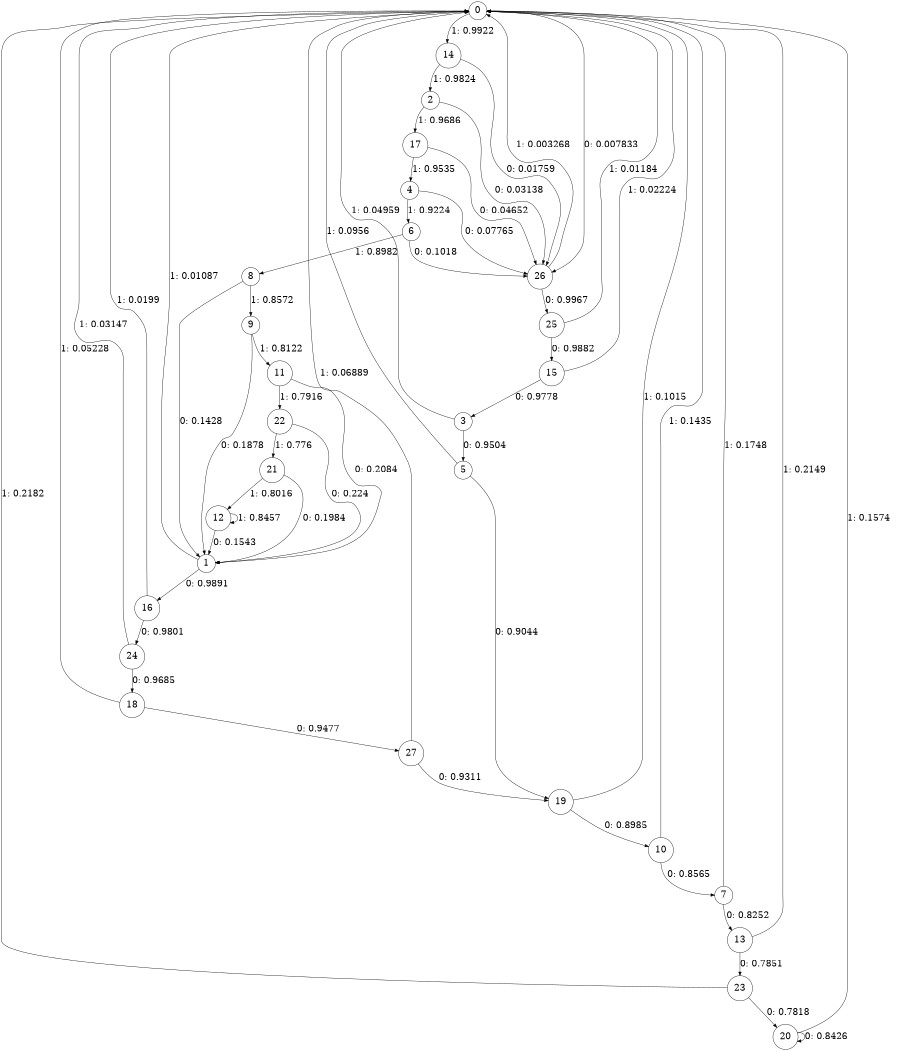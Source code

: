 digraph "ch3source_phase3_L15" {
size = "6,8.5";
ratio = "fill";
node [shape = circle];
node [fontsize = 24];
edge [fontsize = 24];
0 -> 26 [label = "0: 0.007833  "];
0 -> 14 [label = "1: 0.9922   "];
1 -> 16 [label = "0: 0.9891   "];
1 -> 0 [label = "1: 0.01087  "];
2 -> 26 [label = "0: 0.03138  "];
2 -> 17 [label = "1: 0.9686   "];
3 -> 5 [label = "0: 0.9504   "];
3 -> 0 [label = "1: 0.04959  "];
4 -> 26 [label = "0: 0.07765  "];
4 -> 6 [label = "1: 0.9224   "];
5 -> 19 [label = "0: 0.9044   "];
5 -> 0 [label = "1: 0.0956   "];
6 -> 26 [label = "0: 0.1018   "];
6 -> 8 [label = "1: 0.8982   "];
7 -> 13 [label = "0: 0.8252   "];
7 -> 0 [label = "1: 0.1748   "];
8 -> 1 [label = "0: 0.1428   "];
8 -> 9 [label = "1: 0.8572   "];
9 -> 1 [label = "0: 0.1878   "];
9 -> 11 [label = "1: 0.8122   "];
10 -> 7 [label = "0: 0.8565   "];
10 -> 0 [label = "1: 0.1435   "];
11 -> 1 [label = "0: 0.2084   "];
11 -> 22 [label = "1: 0.7916   "];
12 -> 1 [label = "0: 0.1543   "];
12 -> 12 [label = "1: 0.8457   "];
13 -> 23 [label = "0: 0.7851   "];
13 -> 0 [label = "1: 0.2149   "];
14 -> 26 [label = "0: 0.01759  "];
14 -> 2 [label = "1: 0.9824   "];
15 -> 3 [label = "0: 0.9778   "];
15 -> 0 [label = "1: 0.02224  "];
16 -> 24 [label = "0: 0.9801   "];
16 -> 0 [label = "1: 0.0199   "];
17 -> 26 [label = "0: 0.04652  "];
17 -> 4 [label = "1: 0.9535   "];
18 -> 27 [label = "0: 0.9477   "];
18 -> 0 [label = "1: 0.05228  "];
19 -> 10 [label = "0: 0.8985   "];
19 -> 0 [label = "1: 0.1015   "];
20 -> 20 [label = "0: 0.8426   "];
20 -> 0 [label = "1: 0.1574   "];
21 -> 1 [label = "0: 0.1984   "];
21 -> 12 [label = "1: 0.8016   "];
22 -> 1 [label = "0: 0.224    "];
22 -> 21 [label = "1: 0.776    "];
23 -> 20 [label = "0: 0.7818   "];
23 -> 0 [label = "1: 0.2182   "];
24 -> 18 [label = "0: 0.9685   "];
24 -> 0 [label = "1: 0.03147  "];
25 -> 15 [label = "0: 0.9882   "];
25 -> 0 [label = "1: 0.01184  "];
26 -> 25 [label = "0: 0.9967   "];
26 -> 0 [label = "1: 0.003268  "];
27 -> 19 [label = "0: 0.9311   "];
27 -> 0 [label = "1: 0.06889  "];
}